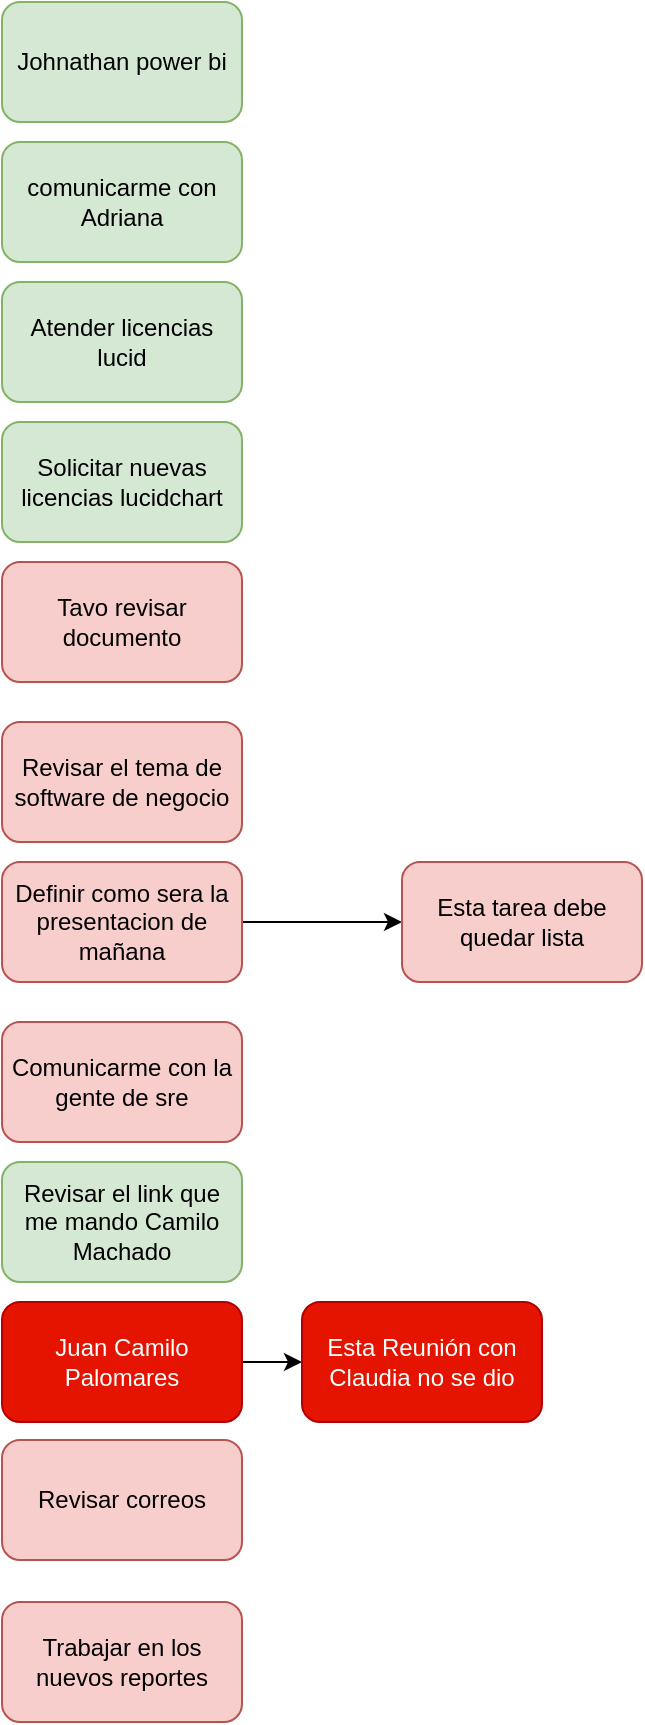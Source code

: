 <mxfile version="15.6.8" type="github" pages="2">
  <diagram id="2-0mmxwdgoLzmRiu0fsF" name="dia a dia">
    <mxGraphModel dx="723" dy="328" grid="1" gridSize="10" guides="1" tooltips="1" connect="1" arrows="1" fold="1" page="1" pageScale="1" pageWidth="827" pageHeight="1169" math="0" shadow="0">
      <root>
        <mxCell id="yNGvCTk1V_gINGqABnyL-0" />
        <mxCell id="yNGvCTk1V_gINGqABnyL-1" parent="yNGvCTk1V_gINGqABnyL-0" />
        <mxCell id="1M6lVSq16ZduSRRAVL-M-0" value="Johnathan power bi" style="rounded=1;whiteSpace=wrap;html=1;fillColor=#d5e8d4;strokeColor=#82b366;" parent="yNGvCTk1V_gINGqABnyL-1" vertex="1">
          <mxGeometry x="10" y="10" width="120" height="60" as="geometry" />
        </mxCell>
        <mxCell id="H3Q4ioqLagcHq7i6xyze-1" value="" style="edgeStyle=orthogonalEdgeStyle;rounded=0;orthogonalLoop=1;jettySize=auto;html=1;" edge="1" parent="yNGvCTk1V_gINGqABnyL-1" source="1M6lVSq16ZduSRRAVL-M-1" target="H3Q4ioqLagcHq7i6xyze-0">
          <mxGeometry relative="1" as="geometry" />
        </mxCell>
        <mxCell id="1M6lVSq16ZduSRRAVL-M-1" value="Juan Camilo Palomares" style="rounded=1;whiteSpace=wrap;html=1;fillColor=#e51400;fontColor=#ffffff;strokeColor=#B20000;" parent="yNGvCTk1V_gINGqABnyL-1" vertex="1">
          <mxGeometry x="10" y="660" width="120" height="60" as="geometry" />
        </mxCell>
        <mxCell id="1M6lVSq16ZduSRRAVL-M-3" value="Revisar correos" style="rounded=1;whiteSpace=wrap;html=1;fillColor=#f8cecc;strokeColor=#b85450;" parent="yNGvCTk1V_gINGqABnyL-1" vertex="1">
          <mxGeometry x="10" y="729" width="120" height="60" as="geometry" />
        </mxCell>
        <mxCell id="1M6lVSq16ZduSRRAVL-M-5" value="Tavo revisar documento" style="rounded=1;whiteSpace=wrap;html=1;fillColor=#f8cecc;strokeColor=#b85450;" parent="yNGvCTk1V_gINGqABnyL-1" vertex="1">
          <mxGeometry x="10" y="290" width="120" height="60" as="geometry" />
        </mxCell>
        <mxCell id="1M6lVSq16ZduSRRAVL-M-7" value="Trabajar en los nuevos reportes" style="rounded=1;whiteSpace=wrap;html=1;fillColor=#f8cecc;strokeColor=#b85450;" parent="yNGvCTk1V_gINGqABnyL-1" vertex="1">
          <mxGeometry x="10" y="810" width="120" height="60" as="geometry" />
        </mxCell>
        <mxCell id="ueY2YAWh7VIx71RtlcES-0" value="Comunicarme con la gente de sre" style="rounded=1;whiteSpace=wrap;html=1;fillColor=#f8cecc;strokeColor=#b85450;" vertex="1" parent="yNGvCTk1V_gINGqABnyL-1">
          <mxGeometry x="10" y="520" width="120" height="60" as="geometry" />
        </mxCell>
        <object label="comunicarme con Adriana" Nota="Tiene una reunion que la contacte a las 11" id="ueY2YAWh7VIx71RtlcES-1">
          <mxCell style="rounded=1;whiteSpace=wrap;html=1;fillColor=#d5e8d4;strokeColor=#82b366;" vertex="1" parent="yNGvCTk1V_gINGqABnyL-1">
            <mxGeometry x="10" y="80" width="120" height="60" as="geometry" />
          </mxCell>
        </object>
        <mxCell id="ueY2YAWh7VIx71RtlcES-2" value="Revisar el link que me mando Camilo Machado" style="rounded=1;whiteSpace=wrap;html=1;fillColor=#d5e8d4;strokeColor=#82b366;" vertex="1" parent="yNGvCTk1V_gINGqABnyL-1">
          <mxGeometry x="10" y="590" width="120" height="60" as="geometry" />
        </mxCell>
        <mxCell id="H3Q4ioqLagcHq7i6xyze-0" value="Esta Reunión con Claudia no se dio" style="rounded=1;whiteSpace=wrap;html=1;fillColor=#e51400;fontColor=#ffffff;strokeColor=#B20000;" vertex="1" parent="yNGvCTk1V_gINGqABnyL-1">
          <mxGeometry x="160" y="660" width="120" height="60" as="geometry" />
        </mxCell>
        <mxCell id="H3Q4ioqLagcHq7i6xyze-4" value="" style="edgeStyle=orthogonalEdgeStyle;rounded=0;orthogonalLoop=1;jettySize=auto;html=1;" edge="1" parent="yNGvCTk1V_gINGqABnyL-1" source="H3Q4ioqLagcHq7i6xyze-2" target="H3Q4ioqLagcHq7i6xyze-3">
          <mxGeometry relative="1" as="geometry" />
        </mxCell>
        <mxCell id="H3Q4ioqLagcHq7i6xyze-2" value="Definir como sera la presentacion de mañana" style="rounded=1;whiteSpace=wrap;html=1;fillColor=#f8cecc;strokeColor=#b85450;" vertex="1" parent="yNGvCTk1V_gINGqABnyL-1">
          <mxGeometry x="10" y="440" width="120" height="60" as="geometry" />
        </mxCell>
        <mxCell id="H3Q4ioqLagcHq7i6xyze-3" value="Esta tarea debe quedar lista" style="rounded=1;whiteSpace=wrap;html=1;fillColor=#f8cecc;strokeColor=#b85450;" vertex="1" parent="yNGvCTk1V_gINGqABnyL-1">
          <mxGeometry x="210" y="440" width="120" height="60" as="geometry" />
        </mxCell>
        <object label="Atender licencias lucid" Nota="Tiene una reunion que la contacte a las 11" id="H3Q4ioqLagcHq7i6xyze-5">
          <mxCell style="rounded=1;whiteSpace=wrap;html=1;fillColor=#d5e8d4;strokeColor=#82b366;" vertex="1" parent="yNGvCTk1V_gINGqABnyL-1">
            <mxGeometry x="10" y="150" width="120" height="60" as="geometry" />
          </mxCell>
        </object>
        <object label="Solicitar nuevas licencias lucidchart" Nota="Tiene una reunion que la contacte a las 11" id="H3Q4ioqLagcHq7i6xyze-6">
          <mxCell style="rounded=1;whiteSpace=wrap;html=1;fillColor=#d5e8d4;strokeColor=#82b366;" vertex="1" parent="yNGvCTk1V_gINGqABnyL-1">
            <mxGeometry x="10" y="220" width="120" height="60" as="geometry" />
          </mxCell>
        </object>
        <mxCell id="H3Q4ioqLagcHq7i6xyze-8" value="Revisar el tema de software de negocio" style="rounded=1;whiteSpace=wrap;html=1;fillColor=#f8cecc;strokeColor=#b85450;" vertex="1" parent="yNGvCTk1V_gINGqABnyL-1">
          <mxGeometry x="10" y="370" width="120" height="60" as="geometry" />
        </mxCell>
      </root>
    </mxGraphModel>
  </diagram>
  <diagram id="iwBiy9MiS204H7XOQMqi" name="Page-2">
    <mxGraphModel dx="1929" dy="1694" grid="1" gridSize="10" guides="1" tooltips="1" connect="1" arrows="1" fold="1" page="1" pageScale="1" pageWidth="827" pageHeight="1169" math="0" shadow="0">
      <root>
        <mxCell id="Z_Bg-XkDaSZISsN3nbJj-0" />
        <mxCell id="Z_Bg-XkDaSZISsN3nbJj-1" parent="Z_Bg-XkDaSZISsN3nbJj-0" />
        <mxCell id="Z_Bg-XkDaSZISsN3nbJj-14" value="" style="rounded=1;whiteSpace=wrap;html=1;" vertex="1" parent="Z_Bg-XkDaSZISsN3nbJj-1">
          <mxGeometry x="80" y="-30" width="400" height="230" as="geometry" />
        </mxCell>
        <mxCell id="Z_Bg-XkDaSZISsN3nbJj-26" style="edgeStyle=orthogonalEdgeStyle;rounded=0;orthogonalLoop=1;jettySize=auto;html=1;exitX=0;exitY=0.5;exitDx=0;exitDy=0;" edge="1" parent="Z_Bg-XkDaSZISsN3nbJj-1" source="Z_Bg-XkDaSZISsN3nbJj-23" target="Z_Bg-XkDaSZISsN3nbJj-6">
          <mxGeometry relative="1" as="geometry" />
        </mxCell>
        <mxCell id="Z_Bg-XkDaSZISsN3nbJj-28" style="edgeStyle=orthogonalEdgeStyle;rounded=0;orthogonalLoop=1;jettySize=auto;html=1;exitX=0;exitY=0.75;exitDx=0;exitDy=0;entryX=1;entryY=0.5;entryDx=0;entryDy=0;" edge="1" parent="Z_Bg-XkDaSZISsN3nbJj-1" source="Z_Bg-XkDaSZISsN3nbJj-23" target="Z_Bg-XkDaSZISsN3nbJj-7">
          <mxGeometry relative="1" as="geometry" />
        </mxCell>
        <mxCell id="Z_Bg-XkDaSZISsN3nbJj-23" value="" style="rounded=1;whiteSpace=wrap;html=1;" vertex="1" parent="Z_Bg-XkDaSZISsN3nbJj-1">
          <mxGeometry x="310" y="-9" width="160" height="160" as="geometry" />
        </mxCell>
        <mxCell id="Z_Bg-XkDaSZISsN3nbJj-16" style="edgeStyle=orthogonalEdgeStyle;rounded=0;orthogonalLoop=1;jettySize=auto;html=1;entryX=0;entryY=0.5;entryDx=0;entryDy=0;" edge="1" parent="Z_Bg-XkDaSZISsN3nbJj-1" source="Z_Bg-XkDaSZISsN3nbJj-14" target="Z_Bg-XkDaSZISsN3nbJj-5">
          <mxGeometry relative="1" as="geometry" />
        </mxCell>
        <mxCell id="Z_Bg-XkDaSZISsN3nbJj-4" value="" style="edgeStyle=orthogonalEdgeStyle;rounded=0;orthogonalLoop=1;jettySize=auto;html=1;" edge="1" parent="Z_Bg-XkDaSZISsN3nbJj-1" source="Z_Bg-XkDaSZISsN3nbJj-2" target="Z_Bg-XkDaSZISsN3nbJj-3">
          <mxGeometry relative="1" as="geometry" />
        </mxCell>
        <mxCell id="Z_Bg-XkDaSZISsN3nbJj-2" value="Gestion de desarrollo ti" style="rounded=1;whiteSpace=wrap;html=1;" vertex="1" parent="Z_Bg-XkDaSZISsN3nbJj-1">
          <mxGeometry x="80" y="290" width="160" height="30" as="geometry" />
        </mxCell>
        <mxCell id="Z_Bg-XkDaSZISsN3nbJj-40" style="edgeStyle=orthogonalEdgeStyle;rounded=0;orthogonalLoop=1;jettySize=auto;html=1;" edge="1" parent="Z_Bg-XkDaSZISsN3nbJj-1" source="Z_Bg-XkDaSZISsN3nbJj-3" target="Z_Bg-XkDaSZISsN3nbJj-5">
          <mxGeometry relative="1" as="geometry" />
        </mxCell>
        <mxCell id="Z_Bg-XkDaSZISsN3nbJj-3" value="Formulario - actualizar las reglas aplicaciones de negocio" style="rounded=1;whiteSpace=wrap;html=1;" vertex="1" parent="Z_Bg-XkDaSZISsN3nbJj-1">
          <mxGeometry x="80" y="350" width="160" height="60" as="geometry" />
        </mxCell>
        <mxCell id="Z_Bg-XkDaSZISsN3nbJj-30" value="" style="edgeStyle=orthogonalEdgeStyle;rounded=0;orthogonalLoop=1;jettySize=auto;html=1;" edge="1" parent="Z_Bg-XkDaSZISsN3nbJj-1" source="Z_Bg-XkDaSZISsN3nbJj-5" target="Z_Bg-XkDaSZISsN3nbJj-29">
          <mxGeometry relative="1" as="geometry" />
        </mxCell>
        <mxCell id="Z_Bg-XkDaSZISsN3nbJj-46" value="CRUD" style="edgeStyle=orthogonalEdgeStyle;rounded=0;orthogonalLoop=1;jettySize=auto;html=1;" edge="1" parent="Z_Bg-XkDaSZISsN3nbJj-1" source="Z_Bg-XkDaSZISsN3nbJj-5" target="Z_Bg-XkDaSZISsN3nbJj-44">
          <mxGeometry relative="1" as="geometry" />
        </mxCell>
        <mxCell id="Z_Bg-XkDaSZISsN3nbJj-5" value="CMDB" style="rounded=1;whiteSpace=wrap;html=1;" vertex="1" parent="Z_Bg-XkDaSZISsN3nbJj-1">
          <mxGeometry x="560" y="55" width="120" height="60" as="geometry" />
        </mxCell>
        <mxCell id="Z_Bg-XkDaSZISsN3nbJj-6" value="USM(Pedidos)" style="rounded=1;whiteSpace=wrap;html=1;" vertex="1" parent="Z_Bg-XkDaSZISsN3nbJj-1">
          <mxGeometry x="103" y="20" width="120" height="60" as="geometry" />
        </mxCell>
        <mxCell id="Z_Bg-XkDaSZISsN3nbJj-7" value="USD(OC)" style="rounded=1;whiteSpace=wrap;html=1;" vertex="1" parent="Z_Bg-XkDaSZISsN3nbJj-1">
          <mxGeometry x="103" y="110" width="120" height="60" as="geometry" />
        </mxCell>
        <mxCell id="Z_Bg-XkDaSZISsN3nbJj-34" style="edgeStyle=orthogonalEdgeStyle;rounded=0;orthogonalLoop=1;jettySize=auto;html=1;entryX=0;entryY=0.5;entryDx=0;entryDy=0;" edge="1" parent="Z_Bg-XkDaSZISsN3nbJj-1" source="Z_Bg-XkDaSZISsN3nbJj-9" target="Z_Bg-XkDaSZISsN3nbJj-14">
          <mxGeometry relative="1" as="geometry" />
        </mxCell>
        <mxCell id="Z_Bg-XkDaSZISsN3nbJj-9" value="" style="sketch=0;outlineConnect=0;fontColor=#232F3E;gradientColor=none;fillColor=#232F3E;strokeColor=none;dashed=0;verticalLabelPosition=bottom;verticalAlign=top;align=center;html=1;fontSize=12;fontStyle=0;aspect=fixed;pointerEvents=1;shape=mxgraph.aws4.user;" vertex="1" parent="Z_Bg-XkDaSZISsN3nbJj-1">
          <mxGeometry x="-60" y="46" width="78" height="78" as="geometry" />
        </mxCell>
        <mxCell id="Z_Bg-XkDaSZISsN3nbJj-19" value="Oferta" style="rounded=1;whiteSpace=wrap;html=1;" vertex="1" parent="Z_Bg-XkDaSZISsN3nbJj-1">
          <mxGeometry x="330" y="10" width="120" height="60" as="geometry" />
        </mxCell>
        <mxCell id="Z_Bg-XkDaSZISsN3nbJj-24" value="Oferta" style="rounded=1;whiteSpace=wrap;html=1;" vertex="1" parent="Z_Bg-XkDaSZISsN3nbJj-1">
          <mxGeometry x="330" y="80" width="120" height="60" as="geometry" />
        </mxCell>
        <mxCell id="Z_Bg-XkDaSZISsN3nbJj-33" value="" style="edgeStyle=orthogonalEdgeStyle;rounded=0;orthogonalLoop=1;jettySize=auto;html=1;" edge="1" parent="Z_Bg-XkDaSZISsN3nbJj-1" source="Z_Bg-XkDaSZISsN3nbJj-29" target="Z_Bg-XkDaSZISsN3nbJj-32">
          <mxGeometry relative="1" as="geometry" />
        </mxCell>
        <mxCell id="Z_Bg-XkDaSZISsN3nbJj-39" value="" style="edgeStyle=orthogonalEdgeStyle;rounded=0;orthogonalLoop=1;jettySize=auto;html=1;" edge="1" parent="Z_Bg-XkDaSZISsN3nbJj-1" source="Z_Bg-XkDaSZISsN3nbJj-29" target="Z_Bg-XkDaSZISsN3nbJj-38">
          <mxGeometry relative="1" as="geometry" />
        </mxCell>
        <mxCell id="Z_Bg-XkDaSZISsN3nbJj-29" value="MAC" style="rounded=1;whiteSpace=wrap;html=1;" vertex="1" parent="Z_Bg-XkDaSZISsN3nbJj-1">
          <mxGeometry x="760" y="55" width="120" height="60" as="geometry" />
        </mxCell>
        <mxCell id="Z_Bg-XkDaSZISsN3nbJj-32" value="Abstracción" style="rounded=1;whiteSpace=wrap;html=1;" vertex="1" parent="Z_Bg-XkDaSZISsN3nbJj-1">
          <mxGeometry x="920" y="55" width="120" height="60" as="geometry" />
        </mxCell>
        <mxCell id="Z_Bg-XkDaSZISsN3nbJj-38" value="&lt;div&gt;Aplicación&lt;/div&gt;&lt;div&gt;Componentes Técnicos&lt;/div&gt;&lt;div&gt;Flujos&lt;/div&gt;&lt;div&gt;EUC&lt;/div&gt;&lt;div&gt;Módulo&lt;/div&gt;&lt;div&gt;Servicio WEB&lt;/div&gt;&lt;div&gt;APIs&lt;/div&gt;&lt;div&gt;Servicio de Terceros&lt;/div&gt;&lt;div&gt;Plataforma&lt;/div&gt;&lt;div&gt;Interface&lt;/div&gt;" style="rounded=1;whiteSpace=wrap;html=1;" vertex="1" parent="Z_Bg-XkDaSZISsN3nbJj-1">
          <mxGeometry x="735" y="182.5" width="170" height="167.5" as="geometry" />
        </mxCell>
        <mxCell id="Z_Bg-XkDaSZISsN3nbJj-45" value="" style="edgeStyle=orthogonalEdgeStyle;rounded=0;orthogonalLoop=1;jettySize=auto;html=1;" edge="1" parent="Z_Bg-XkDaSZISsN3nbJj-1" source="Z_Bg-XkDaSZISsN3nbJj-42" target="Z_Bg-XkDaSZISsN3nbJj-44">
          <mxGeometry relative="1" as="geometry" />
        </mxCell>
        <mxCell id="Z_Bg-XkDaSZISsN3nbJj-42" value="Diego Leon Gamboa" style="rounded=1;whiteSpace=wrap;html=1;fillColor=#d5e8d4;strokeColor=#82b366;" vertex="1" parent="Z_Bg-XkDaSZISsN3nbJj-1">
          <mxGeometry x="560" y="-200" width="120" height="60" as="geometry" />
        </mxCell>
        <mxCell id="Z_Bg-XkDaSZISsN3nbJj-44" value="Alejandro AKLI" style="rounded=1;whiteSpace=wrap;html=1;fillColor=#fff2cc;strokeColor=#d6b656;" vertex="1" parent="Z_Bg-XkDaSZISsN3nbJj-1">
          <mxGeometry x="560" y="-100" width="120" height="60" as="geometry" />
        </mxCell>
      </root>
    </mxGraphModel>
  </diagram>
</mxfile>
